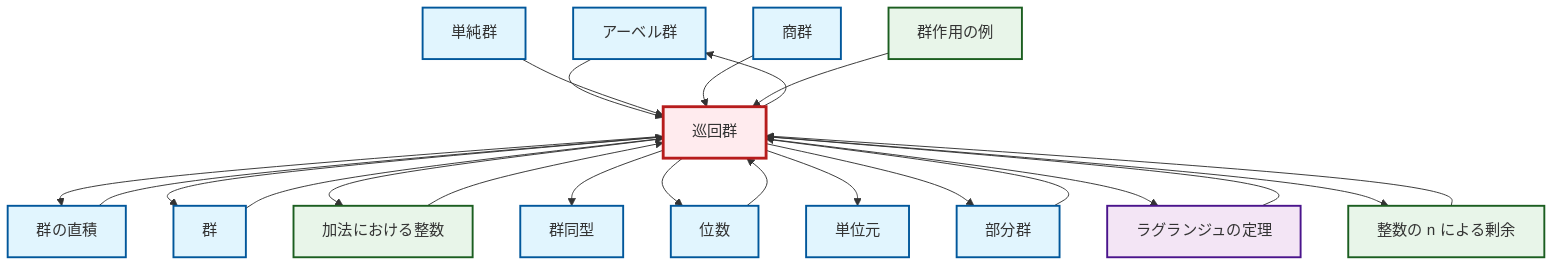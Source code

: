 graph TD
    classDef definition fill:#e1f5fe,stroke:#01579b,stroke-width:2px
    classDef theorem fill:#f3e5f5,stroke:#4a148c,stroke-width:2px
    classDef axiom fill:#fff3e0,stroke:#e65100,stroke-width:2px
    classDef example fill:#e8f5e9,stroke:#1b5e20,stroke-width:2px
    classDef current fill:#ffebee,stroke:#b71c1c,stroke-width:3px
    def-abelian-group["アーベル群"]:::definition
    def-order["位数"]:::definition
    def-cyclic-group["巡回群"]:::definition
    def-direct-product["群の直積"]:::definition
    def-identity-element["単位元"]:::definition
    def-group["群"]:::definition
    def-isomorphism["群同型"]:::definition
    def-subgroup["部分群"]:::definition
    ex-integers-addition["加法における整数"]:::example
    ex-quotient-integers-mod-n["整数の n による剰余"]:::example
    thm-lagrange["ラグランジュの定理"]:::theorem
    def-simple-group["単純群"]:::definition
    def-quotient-group["商群"]:::definition
    ex-group-action-examples["群作用の例"]:::example
    def-cyclic-group --> def-direct-product
    def-abelian-group --> def-cyclic-group
    def-simple-group --> def-cyclic-group
    def-cyclic-group --> def-group
    def-quotient-group --> def-cyclic-group
    def-cyclic-group --> def-abelian-group
    def-cyclic-group --> ex-integers-addition
    def-order --> def-cyclic-group
    def-direct-product --> def-cyclic-group
    def-group --> def-cyclic-group
    def-subgroup --> def-cyclic-group
    def-cyclic-group --> def-isomorphism
    ex-group-action-examples --> def-cyclic-group
    def-cyclic-group --> def-order
    def-cyclic-group --> def-identity-element
    ex-integers-addition --> def-cyclic-group
    def-cyclic-group --> def-subgroup
    thm-lagrange --> def-cyclic-group
    ex-quotient-integers-mod-n --> def-cyclic-group
    def-cyclic-group --> thm-lagrange
    def-cyclic-group --> ex-quotient-integers-mod-n
    class def-cyclic-group current